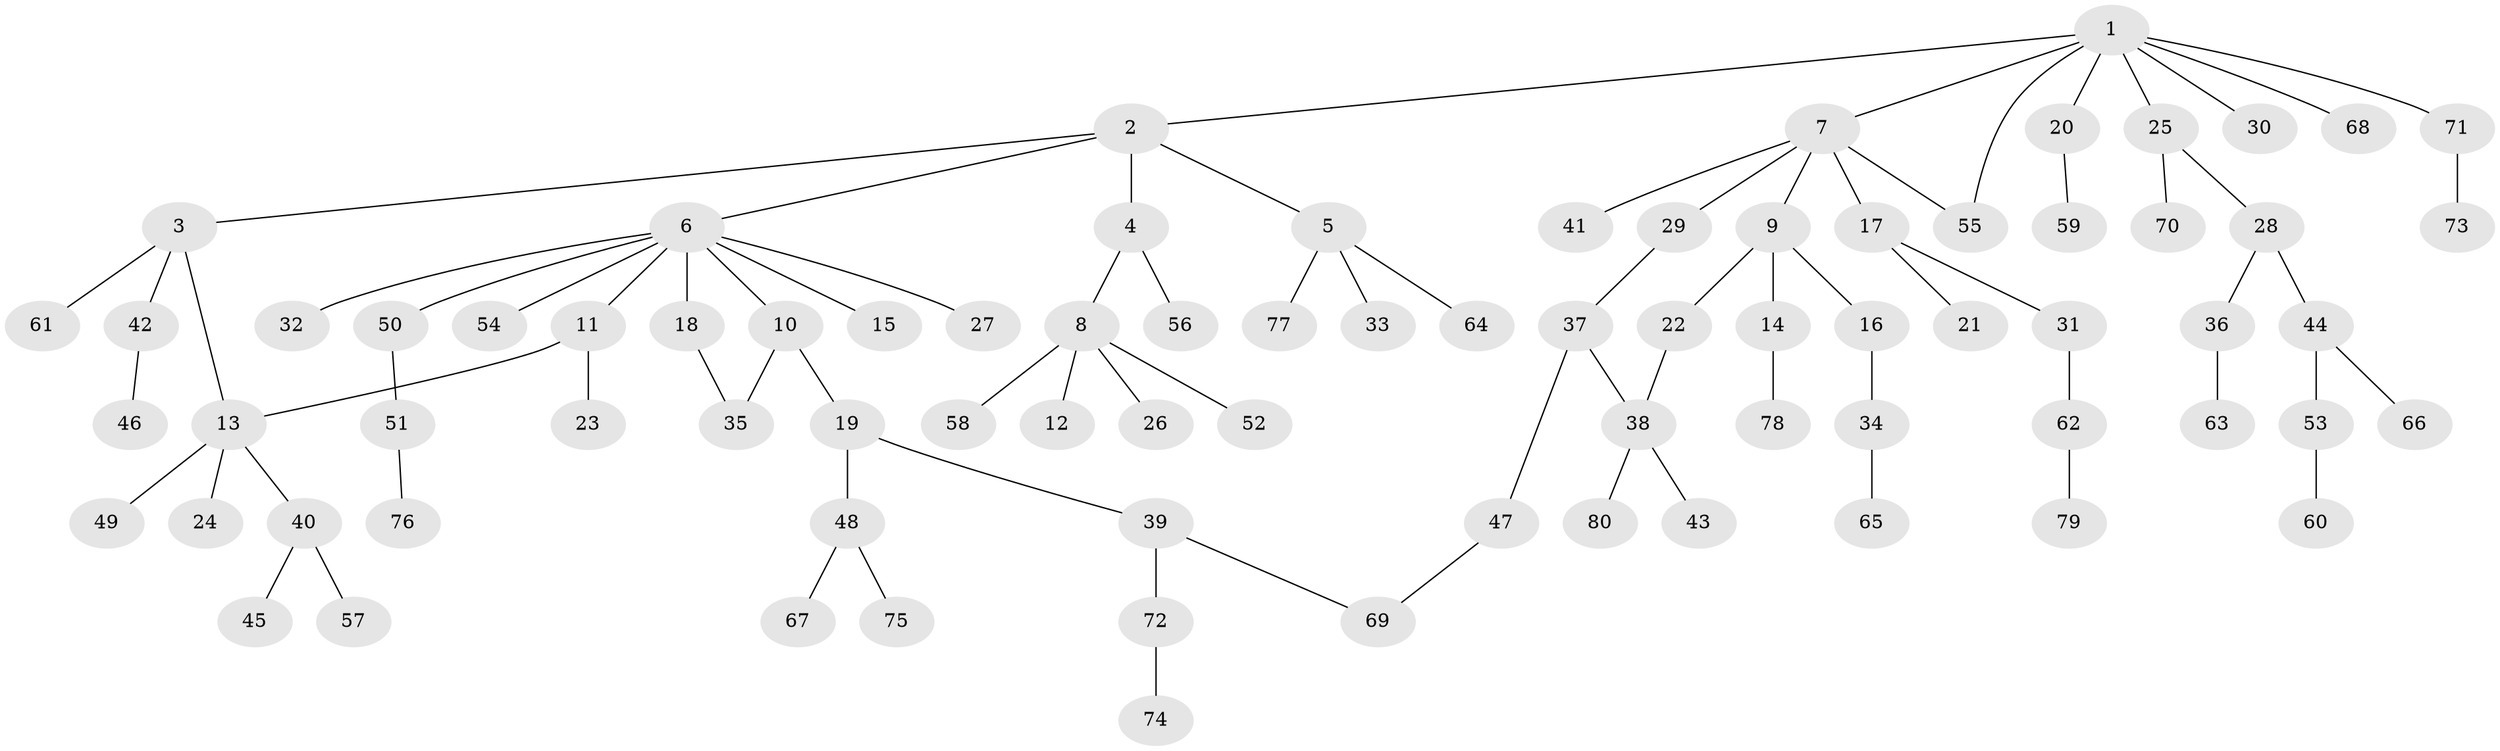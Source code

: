 // Generated by graph-tools (version 1.1) at 2025/01/03/09/25 03:01:01]
// undirected, 80 vertices, 84 edges
graph export_dot {
graph [start="1"]
  node [color=gray90,style=filled];
  1;
  2;
  3;
  4;
  5;
  6;
  7;
  8;
  9;
  10;
  11;
  12;
  13;
  14;
  15;
  16;
  17;
  18;
  19;
  20;
  21;
  22;
  23;
  24;
  25;
  26;
  27;
  28;
  29;
  30;
  31;
  32;
  33;
  34;
  35;
  36;
  37;
  38;
  39;
  40;
  41;
  42;
  43;
  44;
  45;
  46;
  47;
  48;
  49;
  50;
  51;
  52;
  53;
  54;
  55;
  56;
  57;
  58;
  59;
  60;
  61;
  62;
  63;
  64;
  65;
  66;
  67;
  68;
  69;
  70;
  71;
  72;
  73;
  74;
  75;
  76;
  77;
  78;
  79;
  80;
  1 -- 2;
  1 -- 7;
  1 -- 20;
  1 -- 25;
  1 -- 30;
  1 -- 55;
  1 -- 68;
  1 -- 71;
  2 -- 3;
  2 -- 4;
  2 -- 5;
  2 -- 6;
  3 -- 42;
  3 -- 61;
  3 -- 13;
  4 -- 8;
  4 -- 56;
  5 -- 33;
  5 -- 64;
  5 -- 77;
  6 -- 10;
  6 -- 11;
  6 -- 15;
  6 -- 18;
  6 -- 27;
  6 -- 32;
  6 -- 50;
  6 -- 54;
  7 -- 9;
  7 -- 17;
  7 -- 29;
  7 -- 41;
  7 -- 55;
  8 -- 12;
  8 -- 26;
  8 -- 52;
  8 -- 58;
  9 -- 14;
  9 -- 16;
  9 -- 22;
  10 -- 19;
  10 -- 35;
  11 -- 13;
  11 -- 23;
  13 -- 24;
  13 -- 40;
  13 -- 49;
  14 -- 78;
  16 -- 34;
  17 -- 21;
  17 -- 31;
  18 -- 35;
  19 -- 39;
  19 -- 48;
  20 -- 59;
  22 -- 38;
  25 -- 28;
  25 -- 70;
  28 -- 36;
  28 -- 44;
  29 -- 37;
  31 -- 62;
  34 -- 65;
  36 -- 63;
  37 -- 38;
  37 -- 47;
  38 -- 43;
  38 -- 80;
  39 -- 72;
  39 -- 69;
  40 -- 45;
  40 -- 57;
  42 -- 46;
  44 -- 53;
  44 -- 66;
  47 -- 69;
  48 -- 67;
  48 -- 75;
  50 -- 51;
  51 -- 76;
  53 -- 60;
  62 -- 79;
  71 -- 73;
  72 -- 74;
}
